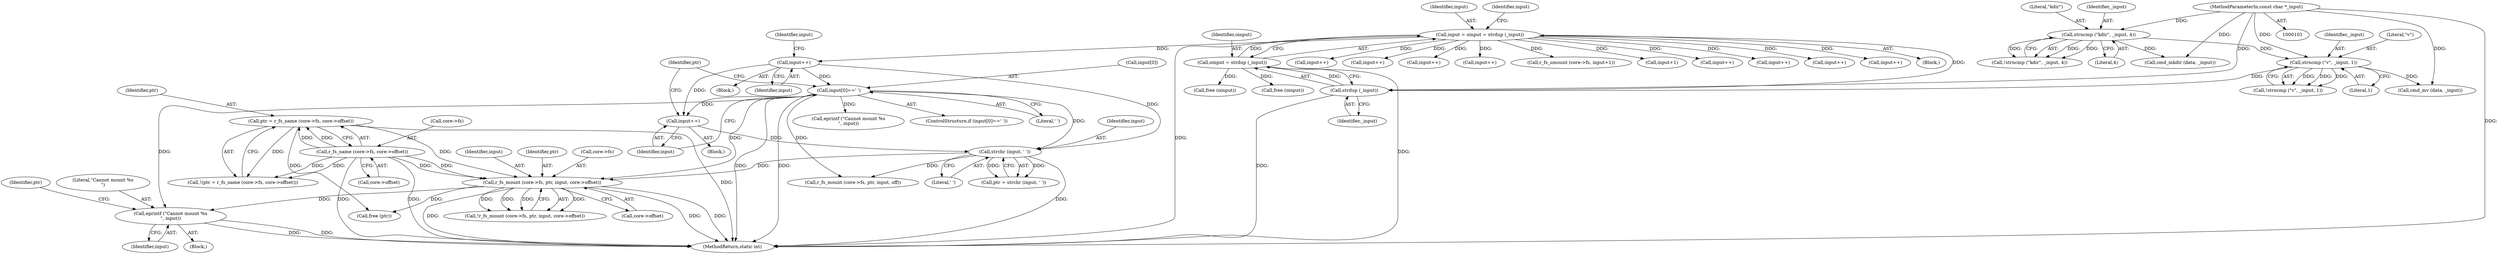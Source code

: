 digraph "0_radare2_65000a7fd9eea62359e6d6714f17b94a99a82edd@pointer" {
"1000246" [label="(Call,eprintf (\"Cannot mount %s\n\", input))"];
"1000161" [label="(Call,input[0]==' ')"];
"1000158" [label="(Call,input++)"];
"1000147" [label="(Call,input = oinput = strdup (_input))"];
"1000149" [label="(Call,oinput = strdup (_input))"];
"1000151" [label="(Call,strdup (_input))"];
"1000138" [label="(Call,strncmp (\"v\", _input, 1))"];
"1000127" [label="(Call,strncmp (\"kdir\", _input, 4))"];
"1000103" [label="(MethodParameterIn,const char *_input)"];
"1000236" [label="(Call,r_fs_mount (core->fs, ptr, input, core->offset))"];
"1000223" [label="(Call,r_fs_name (core->fs, core->offset))"];
"1000221" [label="(Call,ptr = r_fs_name (core->fs, core->offset))"];
"1000171" [label="(Call,strchr (input, ' '))"];
"1000167" [label="(Call,input++)"];
"1000227" [label="(Call,core->offset)"];
"1000133" [label="(Call,cmd_mkdir (data, _input))"];
"1000224" [label="(Call,core->fs)"];
"1000173" [label="(Literal,' ')"];
"1000161" [label="(Call,input[0]==' ')"];
"1000532" [label="(Call,input++)"];
"1000241" [label="(Identifier,input)"];
"1000156" [label="(Block,)"];
"1000137" [label="(Call,!strncmp (\"v\", _input, 1))"];
"1000128" [label="(Literal,\"kdir\")"];
"1000220" [label="(Call,!(ptr = r_fs_name (core->fs, core->offset)))"];
"1000168" [label="(Identifier,input)"];
"1000584" [label="(Call,input++)"];
"1000150" [label="(Identifier,oinput)"];
"1000141" [label="(Literal,1)"];
"1000221" [label="(Call,ptr = r_fs_name (core->fs, core->offset))"];
"1000411" [label="(Call,input++)"];
"1000458" [label="(Call,input++)"];
"1000155" [label="(Identifier,input)"];
"1000253" [label="(Call,r_fs_umount (core->fs, input+1))"];
"1000152" [label="(Identifier,_input)"];
"1000247" [label="(Literal,\"Cannot mount %s\n\")"];
"1000166" [label="(Block,)"];
"1000257" [label="(Call,input+1)"];
"1000159" [label="(Identifier,input)"];
"1000140" [label="(Identifier,_input)"];
"1000162" [label="(Call,input[0])"];
"1000250" [label="(Identifier,ptr)"];
"1000344" [label="(Call,input++)"];
"1000171" [label="(Call,strchr (input, ' '))"];
"1000129" [label="(Identifier,_input)"];
"1000214" [label="(Call,eprintf (\"Cannot mount %s\n\", input))"];
"1000138" [label="(Call,strncmp (\"v\", _input, 1))"];
"1000127" [label="(Call,strncmp (\"kdir\", _input, 4))"];
"1000240" [label="(Identifier,ptr)"];
"1000126" [label="(Call,!strncmp (\"kdir\", _input, 4))"];
"1000144" [label="(Call,cmd_mv (data, _input))"];
"1000130" [label="(Literal,4)"];
"1000248" [label="(Identifier,input)"];
"1000236" [label="(Call,r_fs_mount (core->fs, ptr, input, core->offset))"];
"1000672" [label="(Call,free (oinput))"];
"1000249" [label="(Call,free (ptr))"];
"1000170" [label="(Identifier,ptr)"];
"1000103" [label="(MethodParameterIn,const char *_input)"];
"1000639" [label="(Call,free (oinput))"];
"1000676" [label="(MethodReturn,static int)"];
"1000139" [label="(Literal,\"v\")"];
"1000245" [label="(Block,)"];
"1000235" [label="(Call,!r_fs_mount (core->fs, ptr, input, core->offset))"];
"1000242" [label="(Call,core->offset)"];
"1000206" [label="(Call,r_fs_mount (core->fs, ptr, input, off))"];
"1000158" [label="(Call,input++)"];
"1000237" [label="(Call,core->fs)"];
"1000148" [label="(Identifier,input)"];
"1000163" [label="(Identifier,input)"];
"1000149" [label="(Call,oinput = strdup (_input))"];
"1000223" [label="(Call,r_fs_name (core->fs, core->offset))"];
"1000543" [label="(Call,input++)"];
"1000172" [label="(Identifier,input)"];
"1000246" [label="(Call,eprintf (\"Cannot mount %s\n\", input))"];
"1000160" [label="(ControlStructure,if (input[0]==' '))"];
"1000147" [label="(Call,input = oinput = strdup (_input))"];
"1000307" [label="(Call,input++)"];
"1000643" [label="(Call,input++)"];
"1000167" [label="(Call,input++)"];
"1000104" [label="(Block,)"];
"1000222" [label="(Identifier,ptr)"];
"1000151" [label="(Call,strdup (_input))"];
"1000169" [label="(Call,ptr = strchr (input, ' '))"];
"1000165" [label="(Literal,' ')"];
"1000246" -> "1000245"  [label="AST: "];
"1000246" -> "1000248"  [label="CFG: "];
"1000247" -> "1000246"  [label="AST: "];
"1000248" -> "1000246"  [label="AST: "];
"1000250" -> "1000246"  [label="CFG: "];
"1000246" -> "1000676"  [label="DDG: "];
"1000246" -> "1000676"  [label="DDG: "];
"1000161" -> "1000246"  [label="DDG: "];
"1000236" -> "1000246"  [label="DDG: "];
"1000161" -> "1000160"  [label="AST: "];
"1000161" -> "1000165"  [label="CFG: "];
"1000162" -> "1000161"  [label="AST: "];
"1000165" -> "1000161"  [label="AST: "];
"1000168" -> "1000161"  [label="CFG: "];
"1000170" -> "1000161"  [label="CFG: "];
"1000161" -> "1000676"  [label="DDG: "];
"1000161" -> "1000676"  [label="DDG: "];
"1000158" -> "1000161"  [label="DDG: "];
"1000161" -> "1000167"  [label="DDG: "];
"1000161" -> "1000171"  [label="DDG: "];
"1000161" -> "1000206"  [label="DDG: "];
"1000161" -> "1000214"  [label="DDG: "];
"1000161" -> "1000236"  [label="DDG: "];
"1000158" -> "1000156"  [label="AST: "];
"1000158" -> "1000159"  [label="CFG: "];
"1000159" -> "1000158"  [label="AST: "];
"1000163" -> "1000158"  [label="CFG: "];
"1000147" -> "1000158"  [label="DDG: "];
"1000158" -> "1000167"  [label="DDG: "];
"1000158" -> "1000171"  [label="DDG: "];
"1000147" -> "1000104"  [label="AST: "];
"1000147" -> "1000149"  [label="CFG: "];
"1000148" -> "1000147"  [label="AST: "];
"1000149" -> "1000147"  [label="AST: "];
"1000155" -> "1000147"  [label="CFG: "];
"1000147" -> "1000676"  [label="DDG: "];
"1000149" -> "1000147"  [label="DDG: "];
"1000151" -> "1000147"  [label="DDG: "];
"1000147" -> "1000253"  [label="DDG: "];
"1000147" -> "1000257"  [label="DDG: "];
"1000147" -> "1000307"  [label="DDG: "];
"1000147" -> "1000344"  [label="DDG: "];
"1000147" -> "1000411"  [label="DDG: "];
"1000147" -> "1000458"  [label="DDG: "];
"1000147" -> "1000532"  [label="DDG: "];
"1000147" -> "1000543"  [label="DDG: "];
"1000147" -> "1000584"  [label="DDG: "];
"1000147" -> "1000643"  [label="DDG: "];
"1000149" -> "1000151"  [label="CFG: "];
"1000150" -> "1000149"  [label="AST: "];
"1000151" -> "1000149"  [label="AST: "];
"1000149" -> "1000676"  [label="DDG: "];
"1000151" -> "1000149"  [label="DDG: "];
"1000149" -> "1000639"  [label="DDG: "];
"1000149" -> "1000672"  [label="DDG: "];
"1000151" -> "1000152"  [label="CFG: "];
"1000152" -> "1000151"  [label="AST: "];
"1000151" -> "1000676"  [label="DDG: "];
"1000138" -> "1000151"  [label="DDG: "];
"1000103" -> "1000151"  [label="DDG: "];
"1000138" -> "1000137"  [label="AST: "];
"1000138" -> "1000141"  [label="CFG: "];
"1000139" -> "1000138"  [label="AST: "];
"1000140" -> "1000138"  [label="AST: "];
"1000141" -> "1000138"  [label="AST: "];
"1000137" -> "1000138"  [label="CFG: "];
"1000138" -> "1000137"  [label="DDG: "];
"1000138" -> "1000137"  [label="DDG: "];
"1000138" -> "1000137"  [label="DDG: "];
"1000127" -> "1000138"  [label="DDG: "];
"1000103" -> "1000138"  [label="DDG: "];
"1000138" -> "1000144"  [label="DDG: "];
"1000127" -> "1000126"  [label="AST: "];
"1000127" -> "1000130"  [label="CFG: "];
"1000128" -> "1000127"  [label="AST: "];
"1000129" -> "1000127"  [label="AST: "];
"1000130" -> "1000127"  [label="AST: "];
"1000126" -> "1000127"  [label="CFG: "];
"1000127" -> "1000126"  [label="DDG: "];
"1000127" -> "1000126"  [label="DDG: "];
"1000127" -> "1000126"  [label="DDG: "];
"1000103" -> "1000127"  [label="DDG: "];
"1000127" -> "1000133"  [label="DDG: "];
"1000103" -> "1000101"  [label="AST: "];
"1000103" -> "1000676"  [label="DDG: "];
"1000103" -> "1000133"  [label="DDG: "];
"1000103" -> "1000144"  [label="DDG: "];
"1000236" -> "1000235"  [label="AST: "];
"1000236" -> "1000242"  [label="CFG: "];
"1000237" -> "1000236"  [label="AST: "];
"1000240" -> "1000236"  [label="AST: "];
"1000241" -> "1000236"  [label="AST: "];
"1000242" -> "1000236"  [label="AST: "];
"1000235" -> "1000236"  [label="CFG: "];
"1000236" -> "1000676"  [label="DDG: "];
"1000236" -> "1000676"  [label="DDG: "];
"1000236" -> "1000676"  [label="DDG: "];
"1000236" -> "1000235"  [label="DDG: "];
"1000236" -> "1000235"  [label="DDG: "];
"1000236" -> "1000235"  [label="DDG: "];
"1000236" -> "1000235"  [label="DDG: "];
"1000223" -> "1000236"  [label="DDG: "];
"1000223" -> "1000236"  [label="DDG: "];
"1000221" -> "1000236"  [label="DDG: "];
"1000171" -> "1000236"  [label="DDG: "];
"1000236" -> "1000249"  [label="DDG: "];
"1000223" -> "1000221"  [label="AST: "];
"1000223" -> "1000227"  [label="CFG: "];
"1000224" -> "1000223"  [label="AST: "];
"1000227" -> "1000223"  [label="AST: "];
"1000221" -> "1000223"  [label="CFG: "];
"1000223" -> "1000676"  [label="DDG: "];
"1000223" -> "1000676"  [label="DDG: "];
"1000223" -> "1000220"  [label="DDG: "];
"1000223" -> "1000220"  [label="DDG: "];
"1000223" -> "1000221"  [label="DDG: "];
"1000223" -> "1000221"  [label="DDG: "];
"1000221" -> "1000220"  [label="AST: "];
"1000222" -> "1000221"  [label="AST: "];
"1000220" -> "1000221"  [label="CFG: "];
"1000221" -> "1000676"  [label="DDG: "];
"1000221" -> "1000220"  [label="DDG: "];
"1000221" -> "1000249"  [label="DDG: "];
"1000171" -> "1000169"  [label="AST: "];
"1000171" -> "1000173"  [label="CFG: "];
"1000172" -> "1000171"  [label="AST: "];
"1000173" -> "1000171"  [label="AST: "];
"1000169" -> "1000171"  [label="CFG: "];
"1000171" -> "1000676"  [label="DDG: "];
"1000171" -> "1000169"  [label="DDG: "];
"1000171" -> "1000169"  [label="DDG: "];
"1000167" -> "1000171"  [label="DDG: "];
"1000171" -> "1000206"  [label="DDG: "];
"1000167" -> "1000166"  [label="AST: "];
"1000167" -> "1000168"  [label="CFG: "];
"1000168" -> "1000167"  [label="AST: "];
"1000170" -> "1000167"  [label="CFG: "];
}
